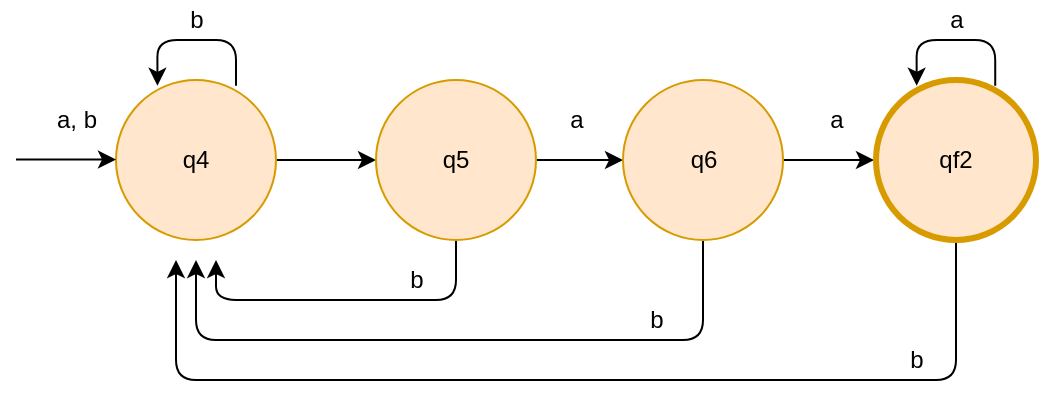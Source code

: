 <mxfile version="15.2.7" type="device"><diagram id="LTgJo6gu9bHaDP-u6P6X" name="Page-1"><mxGraphModel dx="763" dy="588" grid="1" gridSize="10" guides="1" tooltips="1" connect="1" arrows="1" fold="1" page="1" pageScale="1" pageWidth="827" pageHeight="1169" background="#ffffff" math="0" shadow="0"><root><mxCell id="0"/><mxCell id="1" parent="0"/><mxCell id="sLOoc5aH52O1bl07l7pg-5" style="edgeStyle=orthogonalEdgeStyle;rounded=0;orthogonalLoop=1;jettySize=auto;html=1;" edge="1" parent="1" source="sLOoc5aH52O1bl07l7pg-1" target="sLOoc5aH52O1bl07l7pg-2"><mxGeometry relative="1" as="geometry"/></mxCell><mxCell id="sLOoc5aH52O1bl07l7pg-1" value="q4" style="ellipse;whiteSpace=wrap;html=1;fillColor=#ffe6cc;strokeColor=#d79b00;" vertex="1" parent="1"><mxGeometry x="80" y="190" width="80" height="80" as="geometry"/></mxCell><mxCell id="sLOoc5aH52O1bl07l7pg-6" style="edgeStyle=orthogonalEdgeStyle;rounded=0;orthogonalLoop=1;jettySize=auto;html=1;entryX=0;entryY=0.5;entryDx=0;entryDy=0;" edge="1" parent="1" source="sLOoc5aH52O1bl07l7pg-2" target="sLOoc5aH52O1bl07l7pg-3"><mxGeometry relative="1" as="geometry"/></mxCell><mxCell id="sLOoc5aH52O1bl07l7pg-10" style="edgeStyle=orthogonalEdgeStyle;rounded=1;orthogonalLoop=1;jettySize=auto;html=1;exitX=0.5;exitY=1;exitDx=0;exitDy=0;strokeWidth=1;fillColor=#e1d5e7;strokeColor=#000000;" edge="1" parent="1" source="sLOoc5aH52O1bl07l7pg-2"><mxGeometry relative="1" as="geometry"><mxPoint x="130" y="280" as="targetPoint"/><Array as="points"><mxPoint x="250" y="300"/><mxPoint x="130" y="300"/></Array></mxGeometry></mxCell><mxCell id="sLOoc5aH52O1bl07l7pg-2" value="q5" style="ellipse;whiteSpace=wrap;html=1;fillColor=#ffe6cc;strokeColor=#d79b00;" vertex="1" parent="1"><mxGeometry x="210" y="190" width="80" height="80" as="geometry"/></mxCell><mxCell id="sLOoc5aH52O1bl07l7pg-7" style="edgeStyle=orthogonalEdgeStyle;rounded=0;orthogonalLoop=1;jettySize=auto;html=1;" edge="1" parent="1" source="sLOoc5aH52O1bl07l7pg-3" target="sLOoc5aH52O1bl07l7pg-4"><mxGeometry relative="1" as="geometry"/></mxCell><mxCell id="sLOoc5aH52O1bl07l7pg-9" style="edgeStyle=orthogonalEdgeStyle;rounded=1;orthogonalLoop=1;jettySize=auto;html=1;endArrow=classic;endFill=1;shadow=0;exitX=0.5;exitY=1;exitDx=0;exitDy=0;fillColor=#e1d5e7;strokeColor=#000000;" edge="1" parent="1" source="sLOoc5aH52O1bl07l7pg-3"><mxGeometry relative="1" as="geometry"><mxPoint x="120" y="280" as="targetPoint"/><Array as="points"><mxPoint x="374" y="320"/><mxPoint x="120" y="320"/></Array></mxGeometry></mxCell><mxCell id="sLOoc5aH52O1bl07l7pg-3" value="q6" style="ellipse;whiteSpace=wrap;html=1;fillColor=#ffe6cc;strokeColor=#d79b00;" vertex="1" parent="1"><mxGeometry x="333.5" y="190" width="80" height="80" as="geometry"/></mxCell><mxCell id="sLOoc5aH52O1bl07l7pg-8" style="edgeStyle=orthogonalEdgeStyle;rounded=1;orthogonalLoop=1;jettySize=auto;html=1;exitX=0.5;exitY=1;exitDx=0;exitDy=0;fillColor=#e1d5e7;strokeColor=#000000;" edge="1" parent="1" source="sLOoc5aH52O1bl07l7pg-4"><mxGeometry relative="1" as="geometry"><mxPoint x="110" y="280" as="targetPoint"/><Array as="points"><mxPoint x="500" y="340"/><mxPoint x="110" y="340"/></Array></mxGeometry></mxCell><mxCell id="sLOoc5aH52O1bl07l7pg-4" value="qf2" style="ellipse;whiteSpace=wrap;html=1;fillColor=#ffe6cc;strokeColor=#d79b00;shadow=0;perimeterSpacing=1;strokeWidth=3;" vertex="1" parent="1"><mxGeometry x="460" y="190" width="80" height="80" as="geometry"/></mxCell><mxCell id="sLOoc5aH52O1bl07l7pg-14" value="a, b" style="text;html=1;align=center;verticalAlign=middle;resizable=0;points=[];autosize=1;strokeColor=none;fillColor=none;" vertex="1" parent="1"><mxGeometry x="40" y="200" width="40" height="20" as="geometry"/></mxCell><mxCell id="sLOoc5aH52O1bl07l7pg-15" value="a" style="text;html=1;align=center;verticalAlign=middle;resizable=0;points=[];autosize=1;strokeColor=none;fillColor=none;" vertex="1" parent="1"><mxGeometry x="300" y="200" width="20" height="20" as="geometry"/></mxCell><mxCell id="sLOoc5aH52O1bl07l7pg-16" value="a" style="text;html=1;align=center;verticalAlign=middle;resizable=0;points=[];autosize=1;strokeColor=none;fillColor=none;" vertex="1" parent="1"><mxGeometry x="430" y="200" width="20" height="20" as="geometry"/></mxCell><mxCell id="sLOoc5aH52O1bl07l7pg-17" value="b" style="text;html=1;align=center;verticalAlign=middle;resizable=0;points=[];autosize=1;strokeColor=none;fillColor=none;" vertex="1" parent="1"><mxGeometry x="220" y="280" width="20" height="20" as="geometry"/></mxCell><mxCell id="sLOoc5aH52O1bl07l7pg-18" value="b" style="text;html=1;align=center;verticalAlign=middle;resizable=0;points=[];autosize=1;strokeColor=none;fillColor=none;" vertex="1" parent="1"><mxGeometry x="340" y="300" width="20" height="20" as="geometry"/></mxCell><mxCell id="sLOoc5aH52O1bl07l7pg-19" value="b" style="text;html=1;align=center;verticalAlign=middle;resizable=0;points=[];autosize=1;strokeColor=none;fillColor=none;" vertex="1" parent="1"><mxGeometry x="470" y="320" width="20" height="20" as="geometry"/></mxCell><mxCell id="sLOoc5aH52O1bl07l7pg-20" value="" style="endArrow=classic;html=1;shadow=0;strokeWidth=1;" edge="1" parent="1"><mxGeometry width="50" height="50" relative="1" as="geometry"><mxPoint x="30" y="229.76" as="sourcePoint"/><mxPoint x="80" y="229.76" as="targetPoint"/></mxGeometry></mxCell><mxCell id="sLOoc5aH52O1bl07l7pg-23" style="edgeStyle=orthogonalEdgeStyle;rounded=1;orthogonalLoop=1;jettySize=auto;html=1;entryX=0.259;entryY=0.036;entryDx=0;entryDy=0;entryPerimeter=0;exitX=0.75;exitY=0.036;exitDx=0;exitDy=0;exitPerimeter=0;" edge="1" parent="1" source="sLOoc5aH52O1bl07l7pg-1" target="sLOoc5aH52O1bl07l7pg-1"><mxGeometry relative="1" as="geometry"><mxPoint x="160" y="230" as="sourcePoint"/><mxPoint x="100" y="180" as="targetPoint"/><Array as="points"><mxPoint x="140" y="170"/><mxPoint x="101" y="170"/></Array></mxGeometry></mxCell><mxCell id="sLOoc5aH52O1bl07l7pg-24" value="b" style="text;html=1;align=center;verticalAlign=middle;resizable=0;points=[];autosize=1;strokeColor=none;fillColor=none;" vertex="1" parent="1"><mxGeometry x="110" y="150" width="20" height="20" as="geometry"/></mxCell><mxCell id="sLOoc5aH52O1bl07l7pg-25" style="edgeStyle=orthogonalEdgeStyle;rounded=1;orthogonalLoop=1;jettySize=auto;html=1;entryX=0.259;entryY=0.036;entryDx=0;entryDy=0;entryPerimeter=0;exitX=0.75;exitY=0.036;exitDx=0;exitDy=0;exitPerimeter=0;" edge="1" parent="1"><mxGeometry relative="1" as="geometry"><mxPoint x="519.62" y="192.88" as="sourcePoint"/><mxPoint x="480.34" y="192.88" as="targetPoint"/><Array as="points"><mxPoint x="519.62" y="170"/><mxPoint x="480.62" y="170"/></Array></mxGeometry></mxCell><mxCell id="sLOoc5aH52O1bl07l7pg-26" value="a" style="text;html=1;align=center;verticalAlign=middle;resizable=0;points=[];autosize=1;strokeColor=none;fillColor=none;" vertex="1" parent="1"><mxGeometry x="489.62" y="150" width="20" height="20" as="geometry"/></mxCell></root></mxGraphModel></diagram></mxfile>